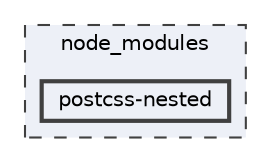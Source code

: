 digraph "node_modules/postcss-nested"
{
 // LATEX_PDF_SIZE
  bgcolor="transparent";
  edge [fontname=Helvetica,fontsize=10,labelfontname=Helvetica,labelfontsize=10];
  node [fontname=Helvetica,fontsize=10,shape=box,height=0.2,width=0.4];
  compound=true
  subgraph clusterdir_acd06b18086a0dd2ae699b1e0b775be8 {
    graph [ bgcolor="#edf0f7", pencolor="grey25", label="node_modules", fontname=Helvetica,fontsize=10 style="filled,dashed", URL="dir_acd06b18086a0dd2ae699b1e0b775be8.html",tooltip=""]
  dir_ce8507001997dc1436f457bed2b4d062 [label="postcss-nested", fillcolor="#edf0f7", color="grey25", style="filled,bold", URL="dir_ce8507001997dc1436f457bed2b4d062.html",tooltip=""];
  }
}
